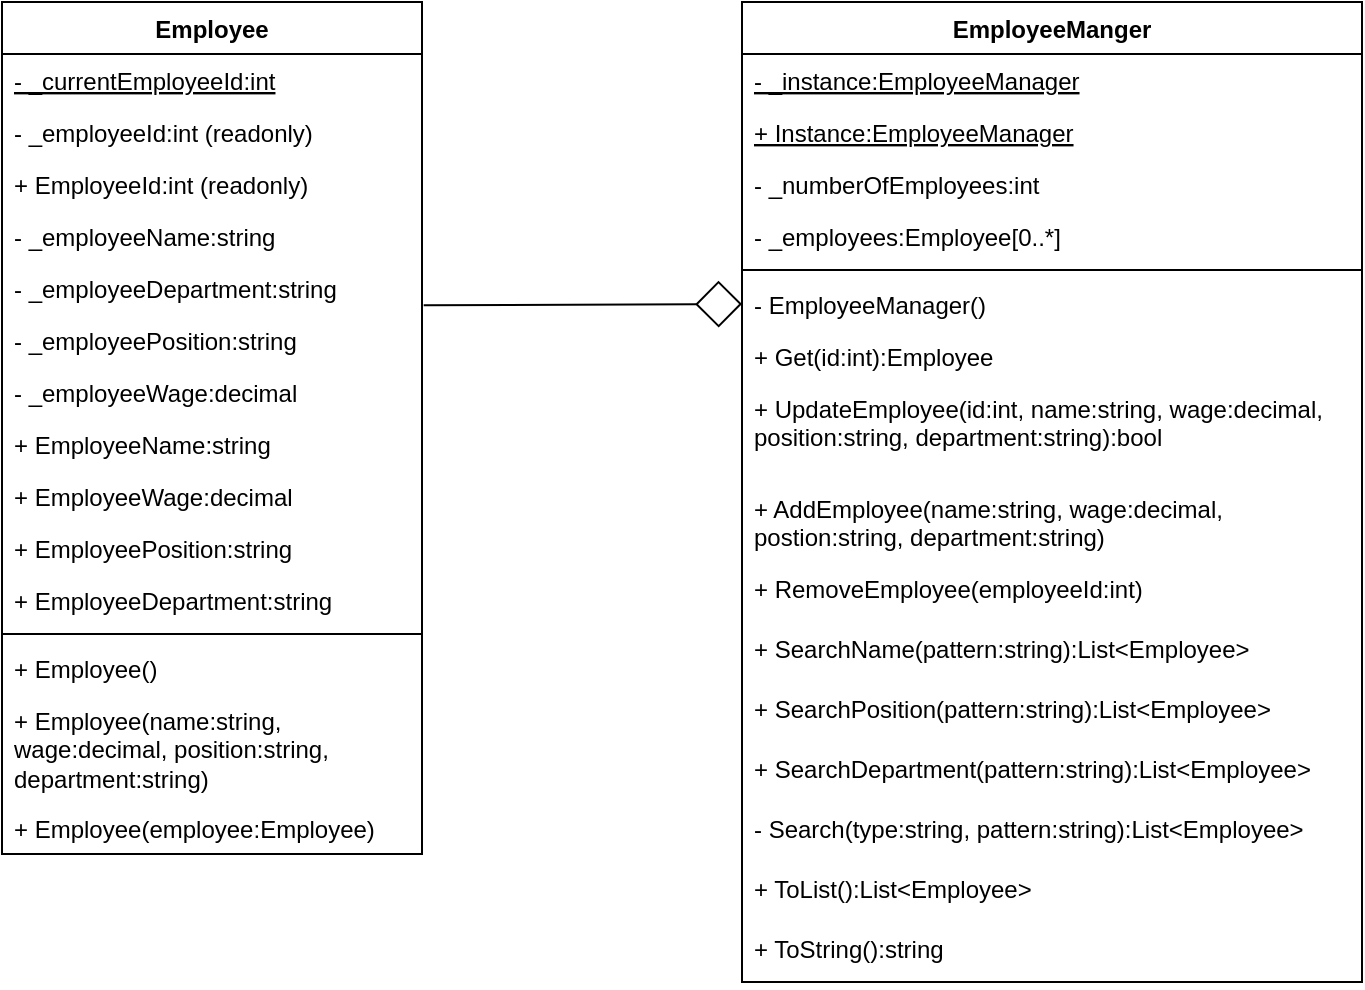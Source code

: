 <mxfile version="13.3.5" type="device"><diagram name="Page-1" id="e7e014a7-5840-1c2e-5031-d8a46d1fe8dd"><mxGraphModel dx="1086" dy="806" grid="1" gridSize="10" guides="1" tooltips="1" connect="1" arrows="1" fold="1" page="1" pageScale="1" pageWidth="1169" pageHeight="826" background="#ffffff" math="0" shadow="0"><root><mxCell id="0"/><mxCell id="1" parent="0"/><mxCell id="tkuxBF87QGP9tq-ssLR--18" style="edgeStyle=none;rounded=0;orthogonalLoop=1;jettySize=auto;html=1;endArrow=diamond;endFill=0;strokeWidth=1;fontSize=16;jumpSize=2;endSize=21;exitX=1.004;exitY=0.833;exitDx=0;exitDy=0;entryX=0;entryY=0.5;entryDx=0;entryDy=0;exitPerimeter=0;" parent="1" source="IPH5olwIIvBaxdxOLExa-53" target="tkuxBF87QGP9tq-ssLR--14" edge="1"><mxGeometry relative="1" as="geometry"><mxPoint x="427" y="182" as="sourcePoint"/><mxPoint x="400" y="130" as="targetPoint"/></mxGeometry></mxCell><mxCell id="IPH5olwIIvBaxdxOLExa-41" value="Employee" style="swimlane;fontStyle=1;align=center;verticalAlign=top;childLayout=stackLayout;horizontal=1;startSize=26;horizontalStack=0;resizeParent=1;resizeParentMax=0;resizeLast=0;collapsible=1;marginBottom=0;" parent="1" vertex="1"><mxGeometry x="70" y="70" width="210" height="426" as="geometry"><mxRectangle x="330" y="170" width="90" height="26" as="alternateBounds"/></mxGeometry></mxCell><mxCell id="IPH5olwIIvBaxdxOLExa-54" value="- _currentEmployeeId:int" style="text;strokeColor=none;fillColor=none;align=left;verticalAlign=top;spacingLeft=4;spacingRight=4;overflow=hidden;rotatable=0;points=[[0,0.5],[1,0.5]];portConstraint=eastwest;fontStyle=4" parent="IPH5olwIIvBaxdxOLExa-41" vertex="1"><mxGeometry y="26" width="210" height="26" as="geometry"/></mxCell><mxCell id="IPH5olwIIvBaxdxOLExa-46" value="- _employeeId:int (readonly)" style="text;strokeColor=none;fillColor=none;align=left;verticalAlign=top;spacingLeft=4;spacingRight=4;overflow=hidden;rotatable=0;points=[[0,0.5],[1,0.5]];portConstraint=eastwest;" parent="IPH5olwIIvBaxdxOLExa-41" vertex="1"><mxGeometry y="52" width="210" height="26" as="geometry"/></mxCell><mxCell id="IPH5olwIIvBaxdxOLExa-49" value="+ EmployeeId:int (readonly)" style="text;strokeColor=none;fillColor=none;align=left;verticalAlign=top;spacingLeft=4;spacingRight=4;overflow=hidden;rotatable=0;points=[[0,0.5],[1,0.5]];portConstraint=eastwest;" parent="IPH5olwIIvBaxdxOLExa-41" vertex="1"><mxGeometry y="78" width="210" height="26" as="geometry"/></mxCell><mxCell id="IPH5olwIIvBaxdxOLExa-50" value="- _employeeName:string" style="text;strokeColor=none;fillColor=none;align=left;verticalAlign=top;spacingLeft=4;spacingRight=4;overflow=hidden;rotatable=0;points=[[0,0.5],[1,0.5]];portConstraint=eastwest;" parent="IPH5olwIIvBaxdxOLExa-41" vertex="1"><mxGeometry y="104" width="210" height="26" as="geometry"/></mxCell><mxCell id="IPH5olwIIvBaxdxOLExa-53" value="- _employeeDepartment:string" style="text;strokeColor=none;fillColor=none;align=left;verticalAlign=top;spacingLeft=4;spacingRight=4;overflow=hidden;rotatable=0;points=[[0,0.5],[1,0.5]];portConstraint=eastwest;" parent="IPH5olwIIvBaxdxOLExa-41" vertex="1"><mxGeometry y="130" width="210" height="26" as="geometry"/></mxCell><mxCell id="IPH5olwIIvBaxdxOLExa-52" value="- _employeePosition:string" style="text;strokeColor=none;fillColor=none;align=left;verticalAlign=top;spacingLeft=4;spacingRight=4;overflow=hidden;rotatable=0;points=[[0,0.5],[1,0.5]];portConstraint=eastwest;" parent="IPH5olwIIvBaxdxOLExa-41" vertex="1"><mxGeometry y="156" width="210" height="26" as="geometry"/></mxCell><mxCell id="IPH5olwIIvBaxdxOLExa-51" value="- _employeeWage:decimal" style="text;strokeColor=none;fillColor=none;align=left;verticalAlign=top;spacingLeft=4;spacingRight=4;overflow=hidden;rotatable=0;points=[[0,0.5],[1,0.5]];portConstraint=eastwest;" parent="IPH5olwIIvBaxdxOLExa-41" vertex="1"><mxGeometry y="182" width="210" height="26" as="geometry"/></mxCell><mxCell id="IPH5olwIIvBaxdxOLExa-47" value="+ EmployeeName:string" style="text;strokeColor=none;fillColor=none;align=left;verticalAlign=top;spacingLeft=4;spacingRight=4;overflow=hidden;rotatable=0;points=[[0,0.5],[1,0.5]];portConstraint=eastwest;" parent="IPH5olwIIvBaxdxOLExa-41" vertex="1"><mxGeometry y="208" width="210" height="26" as="geometry"/></mxCell><mxCell id="IPH5olwIIvBaxdxOLExa-48" value="+ EmployeeWage:decimal" style="text;strokeColor=none;fillColor=none;align=left;verticalAlign=top;spacingLeft=4;spacingRight=4;overflow=hidden;rotatable=0;points=[[0,0.5],[1,0.5]];portConstraint=eastwest;" parent="IPH5olwIIvBaxdxOLExa-41" vertex="1"><mxGeometry y="234" width="210" height="26" as="geometry"/></mxCell><mxCell id="IPH5olwIIvBaxdxOLExa-42" value="+ EmployeePosition:string" style="text;strokeColor=none;fillColor=none;align=left;verticalAlign=top;spacingLeft=4;spacingRight=4;overflow=hidden;rotatable=0;points=[[0,0.5],[1,0.5]];portConstraint=eastwest;" parent="IPH5olwIIvBaxdxOLExa-41" vertex="1"><mxGeometry y="260" width="210" height="26" as="geometry"/></mxCell><mxCell id="IPH5olwIIvBaxdxOLExa-45" value="+ EmployeeDepartment:string" style="text;strokeColor=none;fillColor=none;align=left;verticalAlign=top;spacingLeft=4;spacingRight=4;overflow=hidden;rotatable=0;points=[[0,0.5],[1,0.5]];portConstraint=eastwest;" parent="IPH5olwIIvBaxdxOLExa-41" vertex="1"><mxGeometry y="286" width="210" height="26" as="geometry"/></mxCell><mxCell id="IPH5olwIIvBaxdxOLExa-43" value="" style="line;strokeWidth=1;fillColor=none;align=left;verticalAlign=middle;spacingTop=-1;spacingLeft=3;spacingRight=3;rotatable=0;labelPosition=right;points=[];portConstraint=eastwest;" parent="IPH5olwIIvBaxdxOLExa-41" vertex="1"><mxGeometry y="312" width="210" height="8" as="geometry"/></mxCell><mxCell id="IPH5olwIIvBaxdxOLExa-56" value="+ Employee()" style="text;strokeColor=none;fillColor=none;align=left;verticalAlign=top;spacingLeft=4;spacingRight=4;overflow=hidden;rotatable=0;points=[[0,0.5],[1,0.5]];portConstraint=eastwest;" parent="IPH5olwIIvBaxdxOLExa-41" vertex="1"><mxGeometry y="320" width="210" height="26" as="geometry"/></mxCell><mxCell id="IPH5olwIIvBaxdxOLExa-55" value="+ Employee(name:string, wage:decimal, position:string, department:string)" style="text;strokeColor=none;fillColor=none;align=left;verticalAlign=top;spacingLeft=4;spacingRight=4;overflow=hidden;rotatable=0;points=[[0,0.5],[1,0.5]];portConstraint=eastwest;whiteSpace=wrap;" parent="IPH5olwIIvBaxdxOLExa-41" vertex="1"><mxGeometry y="346" width="210" height="54" as="geometry"/></mxCell><mxCell id="IPH5olwIIvBaxdxOLExa-44" value="+ Employee(employee:Employee)" style="text;strokeColor=none;fillColor=none;align=left;verticalAlign=top;spacingLeft=4;spacingRight=4;overflow=hidden;rotatable=0;points=[[0,0.5],[1,0.5]];portConstraint=eastwest;" parent="IPH5olwIIvBaxdxOLExa-41" vertex="1"><mxGeometry y="400" width="210" height="26" as="geometry"/></mxCell><mxCell id="tkuxBF87QGP9tq-ssLR--1" value="EmployeeManger" style="swimlane;fontStyle=1;align=center;verticalAlign=top;childLayout=stackLayout;horizontal=1;startSize=26;horizontalStack=0;resizeParent=1;resizeParentMax=0;resizeLast=0;collapsible=1;marginBottom=0;" parent="1" vertex="1"><mxGeometry x="440" y="70" width="310" height="490" as="geometry"><mxRectangle x="330" y="170" width="90" height="26" as="alternateBounds"/></mxGeometry></mxCell><mxCell id="tkuxBF87QGP9tq-ssLR--2" value="- _instance:EmployeeManager" style="text;strokeColor=none;fillColor=none;align=left;verticalAlign=top;spacingLeft=4;spacingRight=4;overflow=hidden;rotatable=0;points=[[0,0.5],[1,0.5]];portConstraint=eastwest;fontStyle=4" parent="tkuxBF87QGP9tq-ssLR--1" vertex="1"><mxGeometry y="26" width="310" height="26" as="geometry"/></mxCell><mxCell id="tkuxBF87QGP9tq-ssLR--3" value="+ Instance:EmployeeManager" style="text;strokeColor=none;fillColor=none;align=left;verticalAlign=top;spacingLeft=4;spacingRight=4;overflow=hidden;rotatable=0;points=[[0,0.5],[1,0.5]];portConstraint=eastwest;fontStyle=4" parent="tkuxBF87QGP9tq-ssLR--1" vertex="1"><mxGeometry y="52" width="310" height="26" as="geometry"/></mxCell><mxCell id="tkuxBF87QGP9tq-ssLR--4" value="- _numberOfEmployees:int" style="text;strokeColor=none;fillColor=none;align=left;verticalAlign=top;spacingLeft=4;spacingRight=4;overflow=hidden;rotatable=0;points=[[0,0.5],[1,0.5]];portConstraint=eastwest;" parent="tkuxBF87QGP9tq-ssLR--1" vertex="1"><mxGeometry y="78" width="310" height="26" as="geometry"/></mxCell><mxCell id="tkuxBF87QGP9tq-ssLR--5" value="- _employees:Employee[0..*]" style="text;strokeColor=none;fillColor=none;align=left;verticalAlign=top;spacingLeft=4;spacingRight=4;overflow=hidden;rotatable=0;points=[[0,0.5],[1,0.5]];portConstraint=eastwest;" parent="tkuxBF87QGP9tq-ssLR--1" vertex="1"><mxGeometry y="104" width="310" height="26" as="geometry"/></mxCell><mxCell id="tkuxBF87QGP9tq-ssLR--13" value="" style="line;strokeWidth=1;fillColor=none;align=left;verticalAlign=middle;spacingTop=-1;spacingLeft=3;spacingRight=3;rotatable=0;labelPosition=right;points=[];portConstraint=eastwest;" parent="tkuxBF87QGP9tq-ssLR--1" vertex="1"><mxGeometry y="130" width="310" height="8" as="geometry"/></mxCell><mxCell id="tkuxBF87QGP9tq-ssLR--14" value="- EmployeeManager()" style="text;strokeColor=none;fillColor=none;align=left;verticalAlign=top;spacingLeft=4;spacingRight=4;overflow=hidden;rotatable=0;points=[[0,0.5],[1,0.5]];portConstraint=eastwest;" parent="tkuxBF87QGP9tq-ssLR--1" vertex="1"><mxGeometry y="138" width="310" height="26" as="geometry"/></mxCell><mxCell id="tkuxBF87QGP9tq-ssLR--16" value="+ Get(id:int):Employee" style="text;strokeColor=none;fillColor=none;align=left;verticalAlign=top;spacingLeft=4;spacingRight=4;overflow=hidden;rotatable=0;points=[[0,0.5],[1,0.5]];portConstraint=eastwest;" parent="tkuxBF87QGP9tq-ssLR--1" vertex="1"><mxGeometry y="164" width="310" height="26" as="geometry"/></mxCell><mxCell id="tkuxBF87QGP9tq-ssLR--23" value="+ UpdateEmployee(id:int, name:string, wage:decimal, position:string, department:string):bool" style="text;strokeColor=none;fillColor=none;align=left;verticalAlign=top;spacingLeft=4;spacingRight=4;overflow=hidden;rotatable=0;points=[[0,0.5],[1,0.5]];portConstraint=eastwest;whiteSpace=wrap;" parent="tkuxBF87QGP9tq-ssLR--1" vertex="1"><mxGeometry y="190" width="310" height="50" as="geometry"/></mxCell><mxCell id="tkuxBF87QGP9tq-ssLR--25" value="+ AddEmployee(name:string, wage:decimal, postion:string, department:string)" style="text;strokeColor=none;fillColor=none;align=left;verticalAlign=top;spacingLeft=4;spacingRight=4;overflow=hidden;rotatable=0;points=[[0,0.5],[1,0.5]];portConstraint=eastwest;whiteSpace=wrap;" parent="tkuxBF87QGP9tq-ssLR--1" vertex="1"><mxGeometry y="240" width="310" height="40" as="geometry"/></mxCell><mxCell id="tkuxBF87QGP9tq-ssLR--24" value="+ RemoveEmployee(employeeId:int)" style="text;strokeColor=none;fillColor=none;align=left;verticalAlign=top;spacingLeft=4;spacingRight=4;overflow=hidden;rotatable=0;points=[[0,0.5],[1,0.5]];portConstraint=eastwest;" parent="tkuxBF87QGP9tq-ssLR--1" vertex="1"><mxGeometry y="280" width="310" height="30" as="geometry"/></mxCell><mxCell id="DbPc0YCa9-RSOVfPbAyw-1" value="+ SearchName(pattern:string):List&lt;Employee&gt;" style="text;strokeColor=none;fillColor=none;align=left;verticalAlign=top;spacingLeft=4;spacingRight=4;overflow=hidden;rotatable=0;points=[[0,0.5],[1,0.5]];portConstraint=eastwest;" vertex="1" parent="tkuxBF87QGP9tq-ssLR--1"><mxGeometry y="310" width="310" height="30" as="geometry"/></mxCell><mxCell id="DbPc0YCa9-RSOVfPbAyw-2" value="+ SearchPosition(pattern:string):List&lt;Employee&gt;" style="text;strokeColor=none;fillColor=none;align=left;verticalAlign=top;spacingLeft=4;spacingRight=4;overflow=hidden;rotatable=0;points=[[0,0.5],[1,0.5]];portConstraint=eastwest;" vertex="1" parent="tkuxBF87QGP9tq-ssLR--1"><mxGeometry y="340" width="310" height="30" as="geometry"/></mxCell><mxCell id="DbPc0YCa9-RSOVfPbAyw-3" value="+ SearchDepartment(pattern:string):List&lt;Employee&gt;" style="text;strokeColor=none;fillColor=none;align=left;verticalAlign=top;spacingLeft=4;spacingRight=4;overflow=hidden;rotatable=0;points=[[0,0.5],[1,0.5]];portConstraint=eastwest;" vertex="1" parent="tkuxBF87QGP9tq-ssLR--1"><mxGeometry y="370" width="310" height="30" as="geometry"/></mxCell><mxCell id="tkuxBF87QGP9tq-ssLR--26" value="- Search(type:string, pattern:string):List&lt;Employee&gt;" style="text;strokeColor=none;fillColor=none;align=left;verticalAlign=top;spacingLeft=4;spacingRight=4;overflow=hidden;rotatable=0;points=[[0,0.5],[1,0.5]];portConstraint=eastwest;" parent="tkuxBF87QGP9tq-ssLR--1" vertex="1"><mxGeometry y="400" width="310" height="30" as="geometry"/></mxCell><mxCell id="tkuxBF87QGP9tq-ssLR--27" value="+ ToList():List&lt;Employee&gt;" style="text;strokeColor=none;fillColor=none;align=left;verticalAlign=top;spacingLeft=4;spacingRight=4;overflow=hidden;rotatable=0;points=[[0,0.5],[1,0.5]];portConstraint=eastwest;" parent="tkuxBF87QGP9tq-ssLR--1" vertex="1"><mxGeometry y="430" width="310" height="30" as="geometry"/></mxCell><mxCell id="tkuxBF87QGP9tq-ssLR--28" value="+ ToString():string" style="text;strokeColor=none;fillColor=none;align=left;verticalAlign=top;spacingLeft=4;spacingRight=4;overflow=hidden;rotatable=0;points=[[0,0.5],[1,0.5]];portConstraint=eastwest;" parent="tkuxBF87QGP9tq-ssLR--1" vertex="1"><mxGeometry y="460" width="310" height="30" as="geometry"/></mxCell></root></mxGraphModel></diagram></mxfile>